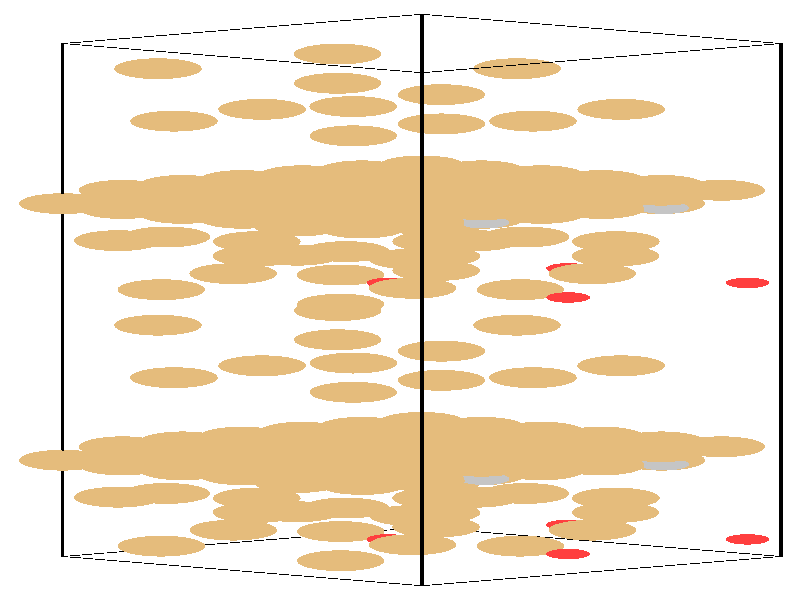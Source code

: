 #include "colors.inc"
#include "finish.inc"

global_settings {assumed_gamma 1 max_trace_level 6}
background {color White}
camera {orthographic
  right -24.13*x up 76.08*y
  direction 1.00*z
  location <0,0,50.00> look_at <0,0,0>}
light_source {<  2.00,   3.00,  40.00> color White
  area_light <0.70, 0, 0>, <0, 0.70, 0>, 3, 3
  adaptive 1 jitter}

#declare simple = finish {phong 0.7}
#declare pale = finish {ambient .5 diffuse .85 roughness .001 specular 0.200 }
#declare intermediate = finish {ambient 0.3 diffuse 0.6 specular 0.10 roughness 0.04 }
#declare vmd = finish {ambient .0 diffuse .65 phong 0.1 phong_size 40. specular 0.500 }
#declare jmol = finish {ambient .2 diffuse .6 specular 1 roughness .001 metallic}
#declare ase2 = finish {ambient 0.05 brilliance 3 diffuse 0.6 metallic specular 0.70 roughness 0.04 reflection 0.15}
#declare ase3 = finish {ambient .15 brilliance 2 diffuse .6 metallic specular 1. roughness .001 reflection .0}
#declare glass = finish {ambient .05 diffuse .3 specular 1. roughness .001}
#declare glass2 = finish {ambient .0 diffuse .3 specular 1. reflection .25 roughness .001}
#declare Rcell = 0.050;
#declare Rbond = 0.100;

#macro atom(LOC, R, COL, TRANS, FIN)
  sphere{LOC, R texture{pigment{color COL transmit TRANS} finish{FIN}}}
#end
#macro constrain(LOC, R, COL, TRANS FIN)
union{torus{R, Rcell rotate 45*z texture{pigment{color COL transmit TRANS} finish{FIN}}}
      torus{R, Rcell rotate -45*z texture{pigment{color COL transmit TRANS} finish{FIN}}}
      translate LOC}
#end

cylinder {<-10.17, -32.52, -33.83>, <  0.66, -36.23, -23.65>, Rcell pigment {Black}}
cylinder {<  0.66, -28.82, -44.00>, < 11.49, -32.52, -33.83>, Rcell pigment {Black}}
cylinder {<  0.66,  36.23, -20.33>, < 11.49,  32.52, -10.15>, Rcell pigment {Black}}
cylinder {<-10.17,  32.52, -10.15>, <  0.66,  28.82,   0.03>, Rcell pigment {Black}}
cylinder {<-10.17, -32.52, -33.83>, <  0.66, -28.82, -44.00>, Rcell pigment {Black}}
cylinder {<  0.66, -36.23, -23.65>, < 11.49, -32.52, -33.83>, Rcell pigment {Black}}
cylinder {<  0.66,  28.82,   0.03>, < 11.49,  32.52, -10.15>, Rcell pigment {Black}}
cylinder {<-10.17,  32.52, -10.15>, <  0.66,  36.23, -20.33>, Rcell pigment {Black}}
cylinder {<-10.17, -32.52, -33.83>, <-10.17,  32.52, -10.15>, Rcell pigment {Black}}
cylinder {<  0.66, -36.23, -23.65>, <  0.66,  28.82,   0.03>, Rcell pigment {Black}}
cylinder {< 11.49, -32.52, -33.83>, < 11.49,  32.52, -10.15>, Rcell pigment {Black}}
cylinder {<  0.66, -28.82, -44.00>, <  0.66,  36.23, -20.33>, Rcell pigment {Black}}
atom(<-10.17, -20.31, -29.38>, 1.32, rgb <0.78, 0.50, 0.20>, 0.0, ase3) // #0 
atom(< -8.37, -20.92, -27.68>, 1.32, rgb <0.78, 0.50, 0.20>, 0.0, ase3) // #1 
atom(< -6.56, -21.54, -25.99>, 1.32, rgb <0.78, 0.50, 0.20>, 0.0, ase3) // #2 
atom(< -8.37, -19.69, -31.08>, 1.32, rgb <0.78, 0.50, 0.20>, 0.0, ase3) // #3 
atom(< -6.56, -20.31, -29.38>, 1.32, rgb <0.78, 0.50, 0.20>, 0.0, ase3) // #4 
atom(< -4.76, -20.92, -27.68>, 1.32, rgb <0.78, 0.50, 0.20>, 0.0, ase3) // #5 
atom(< -6.56, -19.07, -32.77>, 1.32, rgb <0.78, 0.50, 0.20>, 0.0, ase3) // #6 
atom(< -4.76, -19.69, -31.08>, 1.32, rgb <0.78, 0.50, 0.20>, 0.0, ase3) // #7 
atom(< -2.95, -20.31, -29.38>, 1.32, rgb <0.78, 0.50, 0.20>, 0.0, ase3) // #8 
atom(< -8.37, -18.61, -28.76>, 1.32, rgb <0.78, 0.50, 0.20>, 0.0, ase3) // #9 
atom(< -6.56, -19.23, -27.07>, 1.32, rgb <0.78, 0.50, 0.20>, 0.0, ase3) // #10 
atom(< -4.76, -19.85, -25.37>, 1.32, rgb <0.78, 0.50, 0.20>, 0.0, ase3) // #11 
atom(< -6.56, -17.99, -30.46>, 1.32, rgb <0.78, 0.50, 0.20>, 0.0, ase3) // #12 
atom(< -4.76, -18.61, -28.76>, 1.32, rgb <0.78, 0.50, 0.20>, 0.0, ase3) // #13 
atom(< -2.95, -19.23, -27.07>, 1.32, rgb <0.78, 0.50, 0.20>, 0.0, ase3) // #14 
atom(< -4.76, -17.38, -32.15>, 1.32, rgb <0.78, 0.50, 0.20>, 0.0, ase3) // #15 
atom(< -2.95, -17.99, -30.46>, 1.32, rgb <0.78, 0.50, 0.20>, 0.0, ase3) // #16 
atom(< -1.14, -18.61, -28.76>, 1.32, rgb <0.78, 0.50, 0.20>, 0.0, ase3) // #17 
atom(<  4.01,  -9.85, -28.52>, 1.32, rgb <0.78, 0.50, 0.20>, 0.0, ase3) // #18 
atom(<  0.38,   1.49, -16.14>, 1.32, rgb <0.78, 0.50, 0.20>, 0.0, ase3) // #19 
atom(<  1.25, -10.19, -20.56>, 1.32, rgb <0.78, 0.50, 0.20>, 0.0, ase3) // #20 
atom(< -1.79,   3.17, -25.02>, 1.32, rgb <0.78, 0.50, 0.20>, 0.0, ase3) // #21 
atom(< -3.09,   5.68, -14.80>, 1.32, rgb <0.78, 0.50, 0.20>, 0.0, ase3) // #22 
atom(< -4.32,   7.40, -18.43>, 1.32, rgb <0.78, 0.50, 0.20>, 0.0, ase3) // #23 
atom(<  6.50,   5.58, -19.04>, 1.32, rgb <0.78, 0.50, 0.20>, 0.0, ase3) // #24 
atom(< -1.63,   6.14, -12.52>, 1.32, rgb <0.78, 0.50, 0.20>, 0.0, ase3) // #25 
atom(< -1.88,  -5.04, -20.48>, 1.32, rgb <0.78, 0.50, 0.20>, 0.0, ase3) // #26 
atom(<  5.07,   4.02, -26.48>, 0.66, rgb <1.00, 0.05, 0.05>, 0.0, ase3) // #27 
atom(<  7.96, -20.84, -27.84>, 0.76, rgb <0.56, 0.56, 0.56>, 0.0, ase3) // #28 
atom(<-10.17,  12.22, -17.54>, 1.32, rgb <0.78, 0.50, 0.20>, 0.0, ase3) // #29 
atom(< -8.37,  11.60, -15.85>, 1.32, rgb <0.78, 0.50, 0.20>, 0.0, ase3) // #30 
atom(< -6.56,  10.98, -14.15>, 1.32, rgb <0.78, 0.50, 0.20>, 0.0, ase3) // #31 
atom(< -8.37,  12.83, -19.24>, 1.32, rgb <0.78, 0.50, 0.20>, 0.0, ase3) // #32 
atom(< -6.56,  12.22, -17.54>, 1.32, rgb <0.78, 0.50, 0.20>, 0.0, ase3) // #33 
atom(< -4.76,  11.60, -15.85>, 1.32, rgb <0.78, 0.50, 0.20>, 0.0, ase3) // #34 
atom(< -6.56,  13.45, -20.93>, 1.32, rgb <0.78, 0.50, 0.20>, 0.0, ase3) // #35 
atom(< -4.76,  12.83, -19.24>, 1.32, rgb <0.78, 0.50, 0.20>, 0.0, ase3) // #36 
atom(< -2.95,  12.22, -17.54>, 1.32, rgb <0.78, 0.50, 0.20>, 0.0, ase3) // #37 
atom(< -8.37,  13.91, -16.92>, 1.32, rgb <0.78, 0.50, 0.20>, 0.0, ase3) // #38 
atom(< -6.56,  13.29, -15.23>, 1.32, rgb <0.78, 0.50, 0.20>, 0.0, ase3) // #39 
atom(< -4.76,  12.68, -13.53>, 1.32, rgb <0.78, 0.50, 0.20>, 0.0, ase3) // #40 
atom(< -6.56,  14.53, -18.62>, 1.32, rgb <0.78, 0.50, 0.20>, 0.0, ase3) // #41 
atom(< -4.76,  13.91, -16.92>, 1.32, rgb <0.78, 0.50, 0.20>, 0.0, ase3) // #42 
atom(< -2.95,  13.29, -15.23>, 1.32, rgb <0.78, 0.50, 0.20>, 0.0, ase3) // #43 
atom(< -4.76,  15.15, -20.32>, 1.32, rgb <0.78, 0.50, 0.20>, 0.0, ase3) // #44 
atom(< -2.95,  14.53, -18.62>, 1.32, rgb <0.78, 0.50, 0.20>, 0.0, ase3) // #45 
atom(< -1.14,  13.91, -16.92>, 1.32, rgb <0.78, 0.50, 0.20>, 0.0, ase3) // #46 
atom(<  4.01,  22.68, -16.69>, 1.32, rgb <0.78, 0.50, 0.20>, 0.0, ase3) // #47 
atom(<  0.38, -31.03, -27.97>, 1.32, rgb <0.78, 0.50, 0.20>, 0.0, ase3) // #48 
atom(<  1.25,  22.33,  -8.72>, 1.32, rgb <0.78, 0.50, 0.20>, 0.0, ase3) // #49 
atom(< -1.79, -29.36, -36.86>, 1.32, rgb <0.78, 0.50, 0.20>, 0.0, ase3) // #50 
atom(< -3.09, -26.85, -26.64>, 1.32, rgb <0.78, 0.50, 0.20>, 0.0, ase3) // #51 
atom(< -4.32, -25.12, -30.27>, 1.32, rgb <0.78, 0.50, 0.20>, 0.0, ase3) // #52 
atom(<  6.50, -26.94, -30.87>, 1.32, rgb <0.78, 0.50, 0.20>, 0.0, ase3) // #53 
atom(< -1.63, -26.38, -24.35>, 1.32, rgb <0.78, 0.50, 0.20>, 0.0, ase3) // #54 
atom(< -1.88,  27.48,  -8.64>, 1.32, rgb <0.78, 0.50, 0.20>, 0.0, ase3) // #55 
atom(<  5.07, -28.50, -38.32>, 0.66, rgb <1.00, 0.05, 0.05>, 0.0, ase3) // #56 
atom(<  7.96,  11.68, -16.00>, 0.76, rgb <0.56, 0.56, 0.56>, 0.0, ase3) // #57 
atom(< -4.76, -18.45, -34.47>, 1.32, rgb <0.78, 0.50, 0.20>, 0.0, ase3) // #58 
atom(< -2.95, -19.07, -32.77>, 1.32, rgb <0.78, 0.50, 0.20>, 0.0, ase3) // #59 
atom(< -1.15, -19.69, -31.08>, 1.32, rgb <0.78, 0.50, 0.20>, 0.0, ase3) // #60 
atom(< -2.95, -17.84, -36.16>, 1.32, rgb <0.78, 0.50, 0.20>, 0.0, ase3) // #61 
atom(< -1.15, -18.45, -34.47>, 1.32, rgb <0.78, 0.50, 0.20>, 0.0, ase3) // #62 
atom(<  0.66, -19.07, -32.77>, 1.32, rgb <0.78, 0.50, 0.20>, 0.0, ase3) // #63 
atom(< -1.15, -17.22, -37.86>, 1.32, rgb <0.78, 0.50, 0.20>, 0.0, ase3) // #64 
atom(<  0.66, -17.84, -36.16>, 1.32, rgb <0.78, 0.50, 0.20>, 0.0, ase3) // #65 
atom(<  2.46, -18.45, -34.47>, 1.32, rgb <0.78, 0.50, 0.20>, 0.0, ase3) // #66 
atom(< -2.95, -16.76, -33.85>, 1.32, rgb <0.78, 0.50, 0.20>, 0.0, ase3) // #67 
atom(< -1.15, -17.38, -32.15>, 1.32, rgb <0.78, 0.50, 0.20>, 0.0, ase3) // #68 
atom(<  0.66, -17.99, -30.46>, 1.32, rgb <0.78, 0.50, 0.20>, 0.0, ase3) // #69 
atom(< -1.15, -16.14, -35.55>, 1.32, rgb <0.78, 0.50, 0.20>, 0.0, ase3) // #70 
atom(<  0.66, -16.76, -33.85>, 1.32, rgb <0.78, 0.50, 0.20>, 0.0, ase3) // #71 
atom(<  2.46, -17.38, -32.15>, 1.32, rgb <0.78, 0.50, 0.20>, 0.0, ase3) // #72 
atom(<  0.66, -15.52, -37.24>, 1.32, rgb <0.78, 0.50, 0.20>, 0.0, ase3) // #73 
atom(<  2.46, -16.14, -35.55>, 1.32, rgb <0.78, 0.50, 0.20>, 0.0, ase3) // #74 
atom(<  4.27, -16.76, -33.85>, 1.32, rgb <0.78, 0.50, 0.20>, 0.0, ase3) // #75 
atom(< -1.41, -11.70, -23.44>, 1.32, rgb <0.78, 0.50, 0.20>, 0.0, ase3) // #76 
atom(<  5.80,   3.34, -21.22>, 1.32, rgb <0.78, 0.50, 0.20>, 0.0, ase3) // #77 
atom(<  6.67,  -8.34, -25.65>, 1.32, rgb <0.78, 0.50, 0.20>, 0.0, ase3) // #78 
atom(< -7.20,   1.31, -19.94>, 1.32, rgb <0.78, 0.50, 0.20>, 0.0, ase3) // #79 
atom(<  2.32,   7.53, -19.89>, 1.32, rgb <0.78, 0.50, 0.20>, 0.0, ase3) // #80 
atom(<  1.10,   9.25, -23.52>, 1.32, rgb <0.78, 0.50, 0.20>, 0.0, ase3) // #81 
atom(<  1.09,   3.73, -13.95>, 1.32, rgb <0.78, 0.50, 0.20>, 0.0, ase3) // #82 
atom(<  3.78,   7.99, -17.61>, 1.32, rgb <0.78, 0.50, 0.20>, 0.0, ase3) // #83 
atom(<  3.53,  -3.19, -25.57>, 1.32, rgb <0.78, 0.50, 0.20>, 0.0, ase3) // #84 
atom(< -0.35,   2.17, -21.39>, 0.66, rgb <1.00, 0.05, 0.05>, 0.0, ase3) // #85 
atom(<  2.54, -22.69, -22.75>, 0.76, rgb <0.56, 0.56, 0.56>, 0.0, ase3) // #86 
atom(< -4.76,  14.07, -22.63>, 1.32, rgb <0.78, 0.50, 0.20>, 0.0, ase3) // #87 
atom(< -2.95,  13.45, -20.93>, 1.32, rgb <0.78, 0.50, 0.20>, 0.0, ase3) // #88 
atom(< -1.15,  12.83, -19.24>, 1.32, rgb <0.78, 0.50, 0.20>, 0.0, ase3) // #89 
atom(< -2.95,  14.69, -24.33>, 1.32, rgb <0.78, 0.50, 0.20>, 0.0, ase3) // #90 
atom(< -1.15,  14.07, -22.63>, 1.32, rgb <0.78, 0.50, 0.20>, 0.0, ase3) // #91 
atom(<  0.66,  13.45, -20.93>, 1.32, rgb <0.78, 0.50, 0.20>, 0.0, ase3) // #92 
atom(< -1.15,  15.30, -26.02>, 1.32, rgb <0.78, 0.50, 0.20>, 0.0, ase3) // #93 
atom(<  0.66,  14.69, -24.33>, 1.32, rgb <0.78, 0.50, 0.20>, 0.0, ase3) // #94 
atom(<  2.46,  14.07, -22.63>, 1.32, rgb <0.78, 0.50, 0.20>, 0.0, ase3) // #95 
atom(< -2.95,  15.76, -22.01>, 1.32, rgb <0.78, 0.50, 0.20>, 0.0, ase3) // #96 
atom(< -1.15,  15.15, -20.32>, 1.32, rgb <0.78, 0.50, 0.20>, 0.0, ase3) // #97 
atom(<  0.66,  14.53, -18.62>, 1.32, rgb <0.78, 0.50, 0.20>, 0.0, ase3) // #98 
atom(< -1.15,  16.38, -23.71>, 1.32, rgb <0.78, 0.50, 0.20>, 0.0, ase3) // #99 
atom(<  0.66,  15.76, -22.01>, 1.32, rgb <0.78, 0.50, 0.20>, 0.0, ase3) // #100 
atom(<  2.46,  15.15, -20.32>, 1.32, rgb <0.78, 0.50, 0.20>, 0.0, ase3) // #101 
atom(<  0.66,  17.00, -25.41>, 1.32, rgb <0.78, 0.50, 0.20>, 0.0, ase3) // #102 
atom(<  2.46,  16.38, -23.71>, 1.32, rgb <0.78, 0.50, 0.20>, 0.0, ase3) // #103 
atom(<  4.27,  15.76, -22.01>, 1.32, rgb <0.78, 0.50, 0.20>, 0.0, ase3) // #104 
atom(< -1.41,  20.82, -11.60>, 1.32, rgb <0.78, 0.50, 0.20>, 0.0, ase3) // #105 
atom(<  5.80, -29.18, -33.06>, 1.32, rgb <0.78, 0.50, 0.20>, 0.0, ase3) // #106 
atom(<  6.67,  24.18, -13.81>, 1.32, rgb <0.78, 0.50, 0.20>, 0.0, ase3) // #107 
atom(< -7.20, -31.21, -31.77>, 1.32, rgb <0.78, 0.50, 0.20>, 0.0, ase3) // #108 
atom(<  2.32, -25.00, -31.73>, 1.32, rgb <0.78, 0.50, 0.20>, 0.0, ase3) // #109 
atom(<  1.10, -23.27, -35.36>, 1.32, rgb <0.78, 0.50, 0.20>, 0.0, ase3) // #110 
atom(<  1.09, -28.79, -25.78>, 1.32, rgb <0.78, 0.50, 0.20>, 0.0, ase3) // #111 
atom(<  3.78, -24.53, -29.44>, 1.32, rgb <0.78, 0.50, 0.20>, 0.0, ase3) // #112 
atom(<  3.53,  29.33, -13.73>, 1.32, rgb <0.78, 0.50, 0.20>, 0.0, ase3) // #113 
atom(< -0.35, -30.35, -33.23>, 0.66, rgb <1.00, 0.05, 0.05>, 0.0, ase3) // #114 
atom(<  2.54,   9.83, -10.91>, 0.76, rgb <0.56, 0.56, 0.56>, 0.0, ase3) // #115 
atom(< -4.76, -22.16, -24.29>, 1.32, rgb <0.78, 0.50, 0.20>, 0.0, ase3) // #116 
atom(< -2.95, -22.78, -22.59>, 1.32, rgb <0.78, 0.50, 0.20>, 0.0, ase3) // #117 
atom(< -1.14, -23.39, -20.90>, 1.32, rgb <0.78, 0.50, 0.20>, 0.0, ase3) // #118 
atom(< -2.95, -21.54, -25.99>, 1.32, rgb <0.78, 0.50, 0.20>, 0.0, ase3) // #119 
atom(< -1.15, -22.16, -24.29>, 1.32, rgb <0.78, 0.50, 0.20>, 0.0, ase3) // #120 
atom(<  0.66, -22.78, -22.59>, 1.32, rgb <0.78, 0.50, 0.20>, 0.0, ase3) // #121 
atom(< -1.15, -20.92, -27.68>, 1.32, rgb <0.78, 0.50, 0.20>, 0.0, ase3) // #122 
atom(<  0.66, -21.54, -25.99>, 1.32, rgb <0.78, 0.50, 0.20>, 0.0, ase3) // #123 
atom(<  2.46, -22.16, -24.29>, 1.32, rgb <0.78, 0.50, 0.20>, 0.0, ase3) // #124 
atom(< -2.95, -20.46, -23.67>, 1.32, rgb <0.78, 0.50, 0.20>, 0.0, ase3) // #125 
atom(< -1.15, -21.08, -21.98>, 1.32, rgb <0.78, 0.50, 0.20>, 0.0, ase3) // #126 
atom(<  0.66, -21.70, -20.28>, 1.32, rgb <0.78, 0.50, 0.20>, 0.0, ase3) // #127 
atom(< -1.15, -19.85, -25.37>, 1.32, rgb <0.78, 0.50, 0.20>, 0.0, ase3) // #128 
atom(<  0.66, -20.46, -23.67>, 1.32, rgb <0.78, 0.50, 0.20>, 0.0, ase3) // #129 
atom(<  2.46, -21.08, -21.98>, 1.32, rgb <0.78, 0.50, 0.20>, 0.0, ase3) // #130 
atom(<  0.66, -19.23, -27.07>, 1.32, rgb <0.78, 0.50, 0.20>, 0.0, ase3) // #131 
atom(<  2.46, -19.85, -25.37>, 1.32, rgb <0.78, 0.50, 0.20>, 0.0, ase3) // #132 
atom(<  4.27, -20.46, -23.67>, 1.32, rgb <0.78, 0.50, 0.20>, 0.0, ase3) // #133 
atom(< -1.41,  -8.00, -33.61>, 1.32, rgb <0.78, 0.50, 0.20>, 0.0, ase3) // #134 
atom(< -5.03,   3.34, -21.22>, 1.32, rgb <0.78, 0.50, 0.20>, 0.0, ase3) // #135 
atom(< -4.16,  -8.34, -25.65>, 1.32, rgb <0.78, 0.50, 0.20>, 0.0, ase3) // #136 
atom(<  3.63,   1.31, -19.94>, 1.32, rgb <0.78, 0.50, 0.20>, 0.0, ase3) // #137 
atom(< -8.51,   7.53, -19.89>, 1.32, rgb <0.78, 0.50, 0.20>, 0.0, ase3) // #138 
atom(<  1.10,   5.55, -13.34>, 1.32, rgb <0.78, 0.50, 0.20>, 0.0, ase3) // #139 
atom(<  1.09,   7.43, -24.12>, 1.32, rgb <0.78, 0.50, 0.20>, 0.0, ase3) // #140 
atom(< -7.05,   7.99, -17.61>, 1.32, rgb <0.78, 0.50, 0.20>, 0.0, ase3) // #141 
atom(< -7.30,  -3.19, -25.57>, 1.32, rgb <0.78, 0.50, 0.20>, 0.0, ase3) // #142 
atom(< 10.48,   2.17, -21.39>, 0.66, rgb <1.00, 0.05, 0.05>, 0.0, ase3) // #143 
atom(<  2.54, -18.99, -32.93>, 0.76, rgb <0.56, 0.56, 0.56>, 0.0, ase3) // #144 
atom(< -4.76,  10.36, -12.45>, 1.32, rgb <0.78, 0.50, 0.20>, 0.0, ase3) // #145 
atom(< -2.95,   9.75, -10.76>, 1.32, rgb <0.78, 0.50, 0.20>, 0.0, ase3) // #146 
atom(< -1.14,   9.13,  -9.06>, 1.32, rgb <0.78, 0.50, 0.20>, 0.0, ase3) // #147 
atom(< -2.95,  10.98, -14.15>, 1.32, rgb <0.78, 0.50, 0.20>, 0.0, ase3) // #148 
atom(< -1.15,  10.36, -12.45>, 1.32, rgb <0.78, 0.50, 0.20>, 0.0, ase3) // #149 
atom(<  0.66,   9.75, -10.76>, 1.32, rgb <0.78, 0.50, 0.20>, 0.0, ase3) // #150 
atom(< -1.15,  11.60, -15.85>, 1.32, rgb <0.78, 0.50, 0.20>, 0.0, ase3) // #151 
atom(<  0.66,  10.98, -14.15>, 1.32, rgb <0.78, 0.50, 0.20>, 0.0, ase3) // #152 
atom(<  2.46,  10.36, -12.45>, 1.32, rgb <0.78, 0.50, 0.20>, 0.0, ase3) // #153 
atom(< -2.95,  12.06, -11.84>, 1.32, rgb <0.78, 0.50, 0.20>, 0.0, ase3) // #154 
atom(< -1.15,  11.44, -10.14>, 1.32, rgb <0.78, 0.50, 0.20>, 0.0, ase3) // #155 
atom(<  0.66,  10.83,  -8.44>, 1.32, rgb <0.78, 0.50, 0.20>, 0.0, ase3) // #156 
atom(< -1.15,  12.68, -13.53>, 1.32, rgb <0.78, 0.50, 0.20>, 0.0, ase3) // #157 
atom(<  0.66,  12.06, -11.84>, 1.32, rgb <0.78, 0.50, 0.20>, 0.0, ase3) // #158 
atom(<  2.46,  11.44, -10.14>, 1.32, rgb <0.78, 0.50, 0.20>, 0.0, ase3) // #159 
atom(<  0.66,  13.29, -15.23>, 1.32, rgb <0.78, 0.50, 0.20>, 0.0, ase3) // #160 
atom(<  2.46,  12.68, -13.53>, 1.32, rgb <0.78, 0.50, 0.20>, 0.0, ase3) // #161 
atom(<  4.27,  12.06, -11.84>, 1.32, rgb <0.78, 0.50, 0.20>, 0.0, ase3) // #162 
atom(< -1.41,  24.53, -21.77>, 1.32, rgb <0.78, 0.50, 0.20>, 0.0, ase3) // #163 
atom(< -5.03, -29.18, -33.06>, 1.32, rgb <0.78, 0.50, 0.20>, 0.0, ase3) // #164 
atom(< -4.16,  24.18, -13.81>, 1.32, rgb <0.78, 0.50, 0.20>, 0.0, ase3) // #165 
atom(<  3.63, -31.21, -31.77>, 1.32, rgb <0.78, 0.50, 0.20>, 0.0, ase3) // #166 
atom(< -8.51, -25.00, -31.73>, 1.32, rgb <0.78, 0.50, 0.20>, 0.0, ase3) // #167 
atom(<  1.10, -26.97, -25.18>, 1.32, rgb <0.78, 0.50, 0.20>, 0.0, ase3) // #168 
atom(<  1.09, -25.09, -35.96>, 1.32, rgb <0.78, 0.50, 0.20>, 0.0, ase3) // #169 
atom(< -7.05, -24.53, -29.44>, 1.32, rgb <0.78, 0.50, 0.20>, 0.0, ase3) // #170 
atom(< -7.30,  29.33, -13.73>, 1.32, rgb <0.78, 0.50, 0.20>, 0.0, ase3) // #171 
atom(< 10.48, -30.35, -33.23>, 0.66, rgb <1.00, 0.05, 0.05>, 0.0, ase3) // #172 
atom(<  2.54,  13.53, -21.09>, 0.76, rgb <0.56, 0.56, 0.56>, 0.0, ase3) // #173 
atom(<  0.66, -20.31, -29.38>, 1.32, rgb <0.78, 0.50, 0.20>, 0.0, ase3) // #174 
atom(<  2.46, -20.92, -27.68>, 1.32, rgb <0.78, 0.50, 0.20>, 0.0, ase3) // #175 
atom(<  4.27, -21.54, -25.99>, 1.32, rgb <0.78, 0.50, 0.20>, 0.0, ase3) // #176 
atom(<  2.46, -19.69, -31.08>, 1.32, rgb <0.78, 0.50, 0.20>, 0.0, ase3) // #177 
atom(<  4.27, -20.31, -29.38>, 1.32, rgb <0.78, 0.50, 0.20>, 0.0, ase3) // #178 
atom(<  6.07, -20.92, -27.68>, 1.32, rgb <0.78, 0.50, 0.20>, 0.0, ase3) // #179 
atom(<  4.27, -19.07, -32.77>, 1.32, rgb <0.78, 0.50, 0.20>, 0.0, ase3) // #180 
atom(<  6.07, -19.69, -31.08>, 1.32, rgb <0.78, 0.50, 0.20>, 0.0, ase3) // #181 
atom(<  7.88, -20.31, -29.38>, 1.32, rgb <0.78, 0.50, 0.20>, 0.0, ase3) // #182 
atom(<  2.46, -18.61, -28.76>, 1.32, rgb <0.78, 0.50, 0.20>, 0.0, ase3) // #183 
atom(<  4.27, -19.23, -27.07>, 1.32, rgb <0.78, 0.50, 0.20>, 0.0, ase3) // #184 
atom(<  6.07, -19.85, -25.37>, 1.32, rgb <0.78, 0.50, 0.20>, 0.0, ase3) // #185 
atom(<  4.27, -17.99, -30.46>, 1.32, rgb <0.78, 0.50, 0.20>, 0.0, ase3) // #186 
atom(<  6.07, -18.61, -28.76>, 1.32, rgb <0.78, 0.50, 0.20>, 0.0, ase3) // #187 
atom(<  7.88, -19.23, -27.07>, 1.32, rgb <0.78, 0.50, 0.20>, 0.0, ase3) // #188 
atom(<  6.07, -17.38, -32.15>, 1.32, rgb <0.78, 0.50, 0.20>, 0.0, ase3) // #189 
atom(<  7.88, -17.99, -30.46>, 1.32, rgb <0.78, 0.50, 0.20>, 0.0, ase3) // #190 
atom(<  9.69, -18.61, -28.76>, 1.32, rgb <0.78, 0.50, 0.20>, 0.0, ase3) // #191 
atom(< -6.82,  -9.85, -28.52>, 1.32, rgb <0.78, 0.50, 0.20>, 0.0, ase3) // #192 
atom(<  0.38,   5.20, -26.31>, 1.32, rgb <0.78, 0.50, 0.20>, 0.0, ase3) // #193 
atom(<  1.25,  -6.49, -30.74>, 1.32, rgb <0.78, 0.50, 0.20>, 0.0, ase3) // #194 
atom(< -1.79,  -0.54, -14.85>, 1.32, rgb <0.78, 0.50, 0.20>, 0.0, ase3) // #195 
atom(< -3.09,   9.38, -24.98>, 1.32, rgb <0.78, 0.50, 0.20>, 0.0, ase3) // #196 
atom(<  6.51,   7.40, -18.43>, 1.32, rgb <0.78, 0.50, 0.20>, 0.0, ase3) // #197 
atom(< -4.33,   5.58, -19.04>, 1.32, rgb <0.78, 0.50, 0.20>, 0.0, ase3) // #198 
atom(< -1.63,   9.85, -22.69>, 1.32, rgb <0.78, 0.50, 0.20>, 0.0, ase3) // #199 
atom(< -1.88,  -1.34, -30.65>, 1.32, rgb <0.78, 0.50, 0.20>, 0.0, ase3) // #200 
atom(<  5.07,   0.32, -16.30>, 0.66, rgb <1.00, 0.05, 0.05>, 0.0, ase3) // #201 
atom(< -2.87, -20.84, -27.84>, 0.76, rgb <0.56, 0.56, 0.56>, 0.0, ase3) // #202 
atom(<  0.66,  12.22, -17.54>, 1.32, rgb <0.78, 0.50, 0.20>, 0.0, ase3) // #203 
atom(<  2.46,  11.60, -15.85>, 1.32, rgb <0.78, 0.50, 0.20>, 0.0, ase3) // #204 
atom(<  4.27,  10.98, -14.15>, 1.32, rgb <0.78, 0.50, 0.20>, 0.0, ase3) // #205 
atom(<  2.46,  12.83, -19.24>, 1.32, rgb <0.78, 0.50, 0.20>, 0.0, ase3) // #206 
atom(<  4.27,  12.22, -17.54>, 1.32, rgb <0.78, 0.50, 0.20>, 0.0, ase3) // #207 
atom(<  6.07,  11.60, -15.85>, 1.32, rgb <0.78, 0.50, 0.20>, 0.0, ase3) // #208 
atom(<  4.27,  13.45, -20.93>, 1.32, rgb <0.78, 0.50, 0.20>, 0.0, ase3) // #209 
atom(<  6.07,  12.83, -19.24>, 1.32, rgb <0.78, 0.50, 0.20>, 0.0, ase3) // #210 
atom(<  7.88,  12.22, -17.54>, 1.32, rgb <0.78, 0.50, 0.20>, 0.0, ase3) // #211 
atom(<  2.46,  13.91, -16.92>, 1.32, rgb <0.78, 0.50, 0.20>, 0.0, ase3) // #212 
atom(<  4.27,  13.29, -15.23>, 1.32, rgb <0.78, 0.50, 0.20>, 0.0, ase3) // #213 
atom(<  6.07,  12.68, -13.53>, 1.32, rgb <0.78, 0.50, 0.20>, 0.0, ase3) // #214 
atom(<  4.27,  14.53, -18.62>, 1.32, rgb <0.78, 0.50, 0.20>, 0.0, ase3) // #215 
atom(<  6.07,  13.91, -16.92>, 1.32, rgb <0.78, 0.50, 0.20>, 0.0, ase3) // #216 
atom(<  7.88,  13.29, -15.23>, 1.32, rgb <0.78, 0.50, 0.20>, 0.0, ase3) // #217 
atom(<  6.07,  15.15, -20.32>, 1.32, rgb <0.78, 0.50, 0.20>, 0.0, ase3) // #218 
atom(<  7.88,  14.53, -18.62>, 1.32, rgb <0.78, 0.50, 0.20>, 0.0, ase3) // #219 
atom(<  9.69,  13.91, -16.92>, 1.32, rgb <0.78, 0.50, 0.20>, 0.0, ase3) // #220 
atom(< -6.82,  22.68, -16.69>, 1.32, rgb <0.78, 0.50, 0.20>, 0.0, ase3) // #221 
atom(<  0.38, -27.33, -38.15>, 1.32, rgb <0.78, 0.50, 0.20>, 0.0, ase3) // #222 
atom(<  1.25,  26.04, -18.90>, 1.32, rgb <0.78, 0.50, 0.20>, 0.0, ase3) // #223 
atom(< -1.79, -33.06, -26.68>, 1.32, rgb <0.78, 0.50, 0.20>, 0.0, ase3) // #224 
atom(< -3.09, -23.14, -36.82>, 1.32, rgb <0.78, 0.50, 0.20>, 0.0, ase3) // #225 
atom(<  6.51, -25.12, -30.27>, 1.32, rgb <0.78, 0.50, 0.20>, 0.0, ase3) // #226 
atom(< -4.33, -26.94, -30.87>, 1.32, rgb <0.78, 0.50, 0.20>, 0.0, ase3) // #227 
atom(< -1.63, -22.68, -34.53>, 1.32, rgb <0.78, 0.50, 0.20>, 0.0, ase3) // #228 
atom(< -1.88,  31.19, -18.82>, 1.32, rgb <0.78, 0.50, 0.20>, 0.0, ase3) // #229 
atom(<  5.07, -32.20, -28.14>, 0.66, rgb <1.00, 0.05, 0.05>, 0.0, ase3) // #230 
atom(< -2.87,  11.68, -16.00>, 0.76, rgb <0.56, 0.56, 0.56>, 0.0, ase3) // #231 
